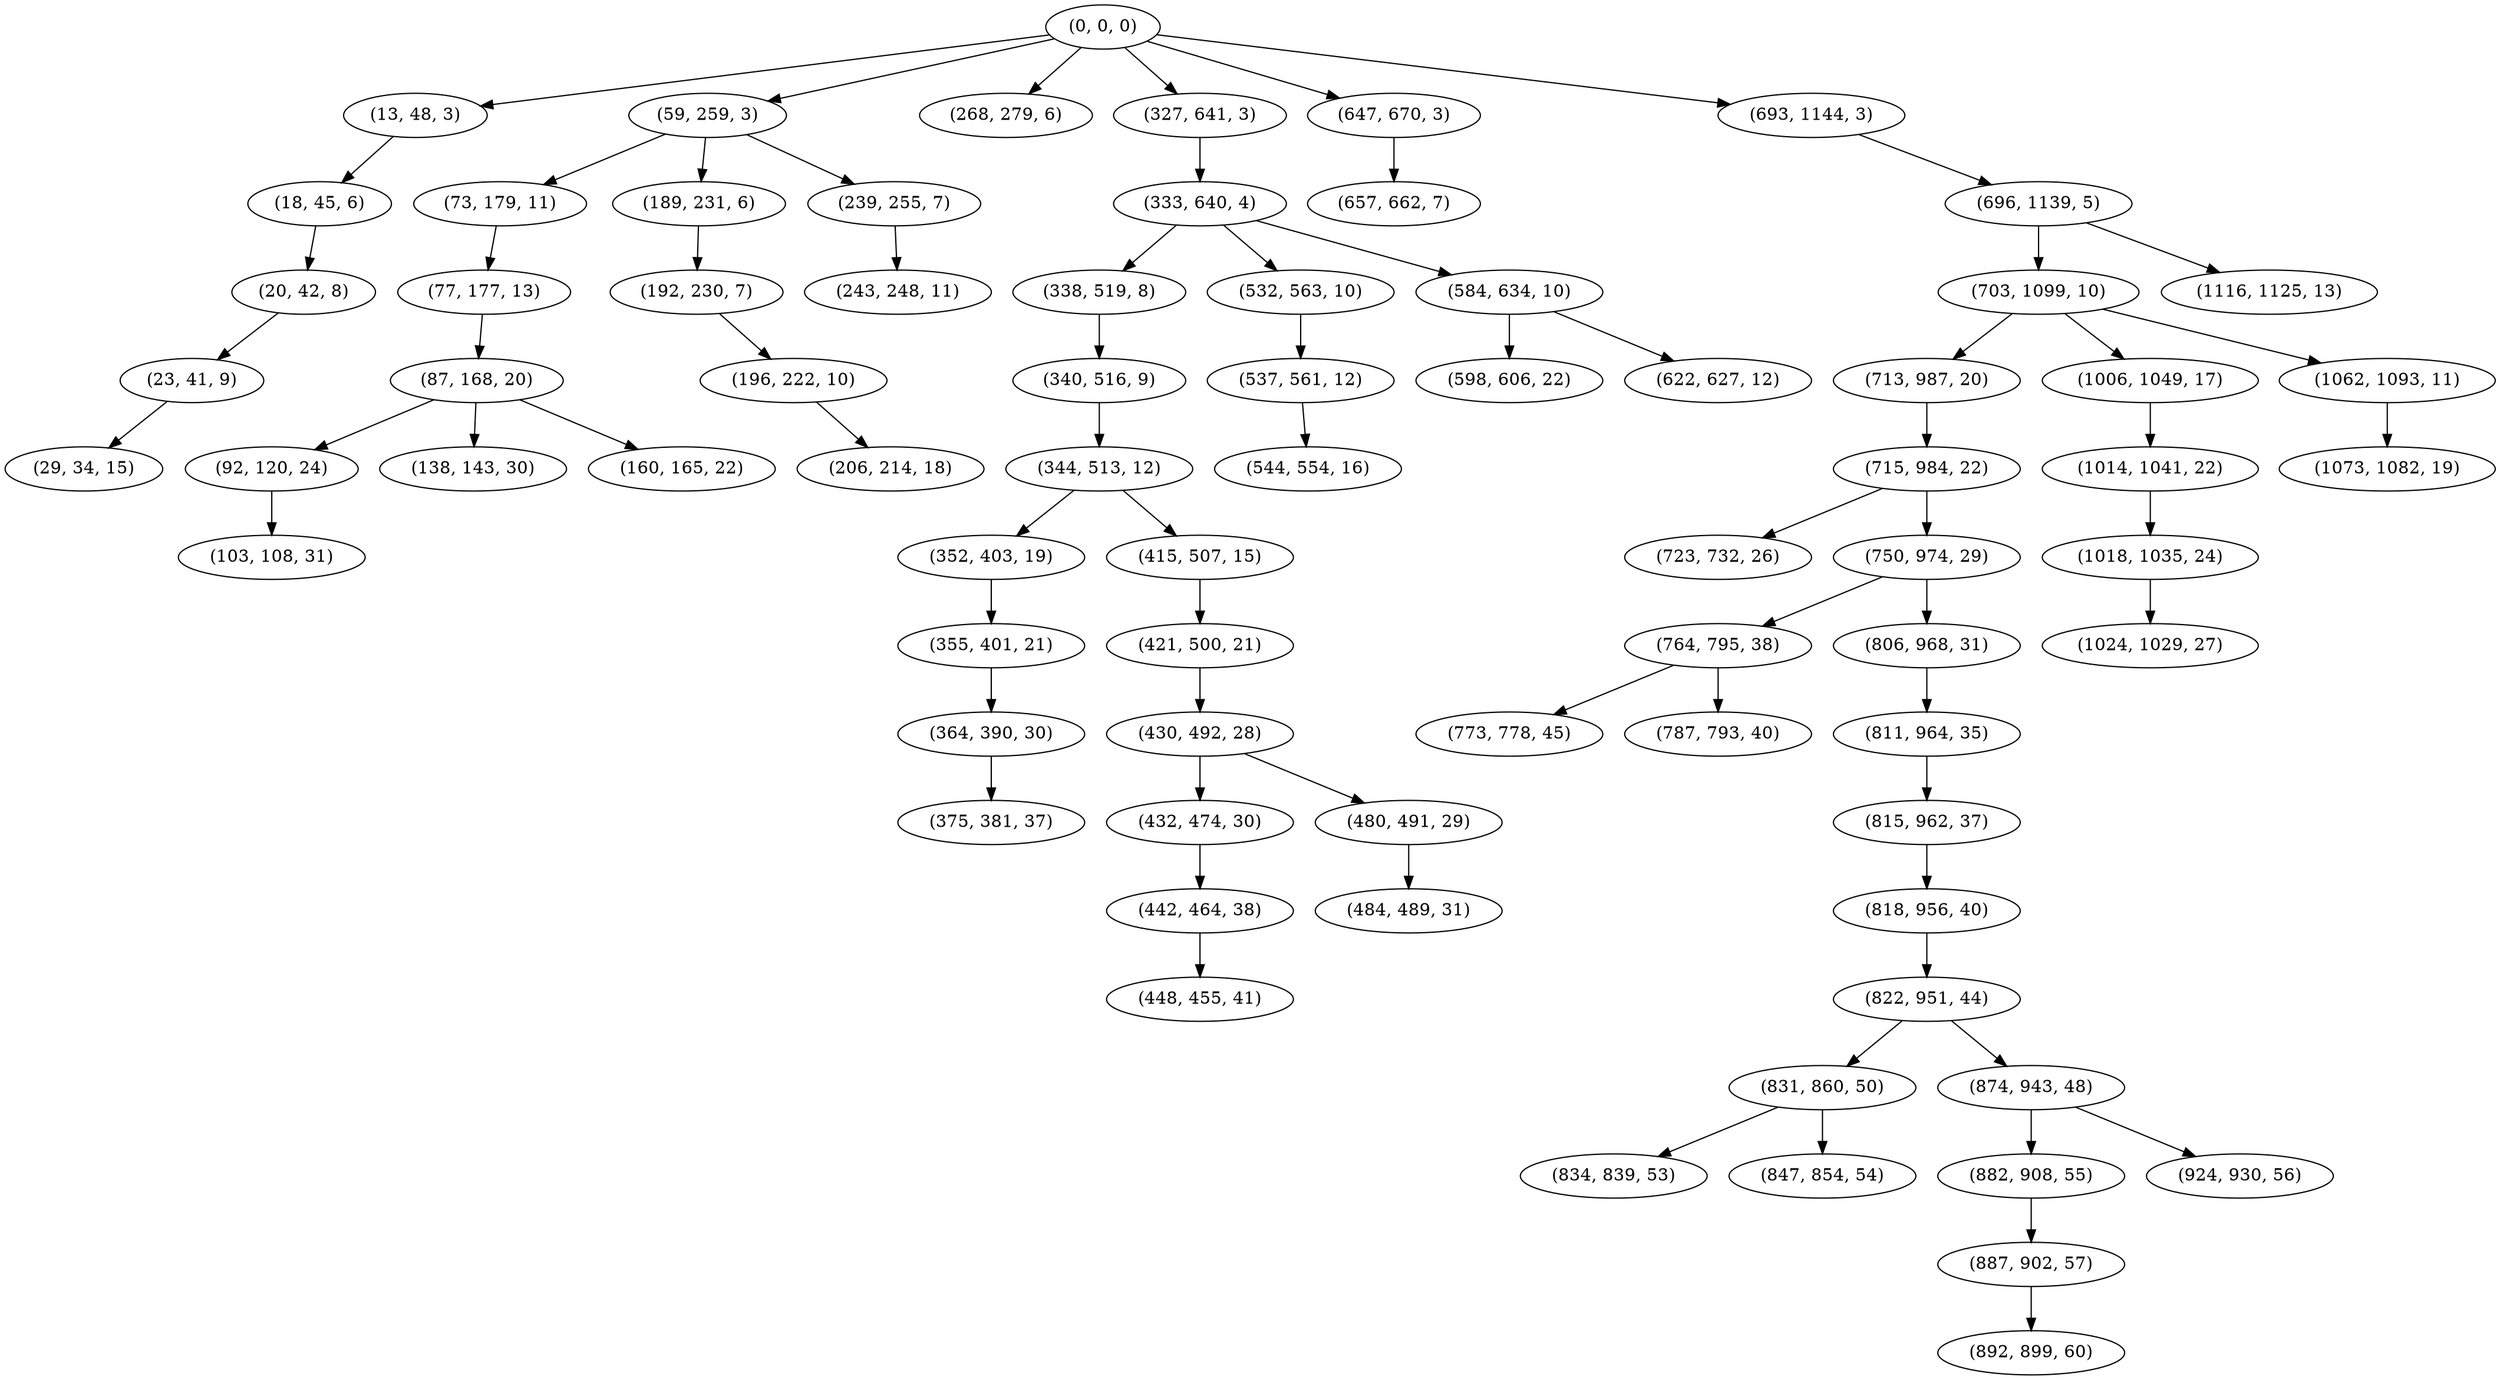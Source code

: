 digraph tree {
    "(0, 0, 0)";
    "(13, 48, 3)";
    "(18, 45, 6)";
    "(20, 42, 8)";
    "(23, 41, 9)";
    "(29, 34, 15)";
    "(59, 259, 3)";
    "(73, 179, 11)";
    "(77, 177, 13)";
    "(87, 168, 20)";
    "(92, 120, 24)";
    "(103, 108, 31)";
    "(138, 143, 30)";
    "(160, 165, 22)";
    "(189, 231, 6)";
    "(192, 230, 7)";
    "(196, 222, 10)";
    "(206, 214, 18)";
    "(239, 255, 7)";
    "(243, 248, 11)";
    "(268, 279, 6)";
    "(327, 641, 3)";
    "(333, 640, 4)";
    "(338, 519, 8)";
    "(340, 516, 9)";
    "(344, 513, 12)";
    "(352, 403, 19)";
    "(355, 401, 21)";
    "(364, 390, 30)";
    "(375, 381, 37)";
    "(415, 507, 15)";
    "(421, 500, 21)";
    "(430, 492, 28)";
    "(432, 474, 30)";
    "(442, 464, 38)";
    "(448, 455, 41)";
    "(480, 491, 29)";
    "(484, 489, 31)";
    "(532, 563, 10)";
    "(537, 561, 12)";
    "(544, 554, 16)";
    "(584, 634, 10)";
    "(598, 606, 22)";
    "(622, 627, 12)";
    "(647, 670, 3)";
    "(657, 662, 7)";
    "(693, 1144, 3)";
    "(696, 1139, 5)";
    "(703, 1099, 10)";
    "(713, 987, 20)";
    "(715, 984, 22)";
    "(723, 732, 26)";
    "(750, 974, 29)";
    "(764, 795, 38)";
    "(773, 778, 45)";
    "(787, 793, 40)";
    "(806, 968, 31)";
    "(811, 964, 35)";
    "(815, 962, 37)";
    "(818, 956, 40)";
    "(822, 951, 44)";
    "(831, 860, 50)";
    "(834, 839, 53)";
    "(847, 854, 54)";
    "(874, 943, 48)";
    "(882, 908, 55)";
    "(887, 902, 57)";
    "(892, 899, 60)";
    "(924, 930, 56)";
    "(1006, 1049, 17)";
    "(1014, 1041, 22)";
    "(1018, 1035, 24)";
    "(1024, 1029, 27)";
    "(1062, 1093, 11)";
    "(1073, 1082, 19)";
    "(1116, 1125, 13)";
    "(0, 0, 0)" -> "(13, 48, 3)";
    "(0, 0, 0)" -> "(59, 259, 3)";
    "(0, 0, 0)" -> "(268, 279, 6)";
    "(0, 0, 0)" -> "(327, 641, 3)";
    "(0, 0, 0)" -> "(647, 670, 3)";
    "(0, 0, 0)" -> "(693, 1144, 3)";
    "(13, 48, 3)" -> "(18, 45, 6)";
    "(18, 45, 6)" -> "(20, 42, 8)";
    "(20, 42, 8)" -> "(23, 41, 9)";
    "(23, 41, 9)" -> "(29, 34, 15)";
    "(59, 259, 3)" -> "(73, 179, 11)";
    "(59, 259, 3)" -> "(189, 231, 6)";
    "(59, 259, 3)" -> "(239, 255, 7)";
    "(73, 179, 11)" -> "(77, 177, 13)";
    "(77, 177, 13)" -> "(87, 168, 20)";
    "(87, 168, 20)" -> "(92, 120, 24)";
    "(87, 168, 20)" -> "(138, 143, 30)";
    "(87, 168, 20)" -> "(160, 165, 22)";
    "(92, 120, 24)" -> "(103, 108, 31)";
    "(189, 231, 6)" -> "(192, 230, 7)";
    "(192, 230, 7)" -> "(196, 222, 10)";
    "(196, 222, 10)" -> "(206, 214, 18)";
    "(239, 255, 7)" -> "(243, 248, 11)";
    "(327, 641, 3)" -> "(333, 640, 4)";
    "(333, 640, 4)" -> "(338, 519, 8)";
    "(333, 640, 4)" -> "(532, 563, 10)";
    "(333, 640, 4)" -> "(584, 634, 10)";
    "(338, 519, 8)" -> "(340, 516, 9)";
    "(340, 516, 9)" -> "(344, 513, 12)";
    "(344, 513, 12)" -> "(352, 403, 19)";
    "(344, 513, 12)" -> "(415, 507, 15)";
    "(352, 403, 19)" -> "(355, 401, 21)";
    "(355, 401, 21)" -> "(364, 390, 30)";
    "(364, 390, 30)" -> "(375, 381, 37)";
    "(415, 507, 15)" -> "(421, 500, 21)";
    "(421, 500, 21)" -> "(430, 492, 28)";
    "(430, 492, 28)" -> "(432, 474, 30)";
    "(430, 492, 28)" -> "(480, 491, 29)";
    "(432, 474, 30)" -> "(442, 464, 38)";
    "(442, 464, 38)" -> "(448, 455, 41)";
    "(480, 491, 29)" -> "(484, 489, 31)";
    "(532, 563, 10)" -> "(537, 561, 12)";
    "(537, 561, 12)" -> "(544, 554, 16)";
    "(584, 634, 10)" -> "(598, 606, 22)";
    "(584, 634, 10)" -> "(622, 627, 12)";
    "(647, 670, 3)" -> "(657, 662, 7)";
    "(693, 1144, 3)" -> "(696, 1139, 5)";
    "(696, 1139, 5)" -> "(703, 1099, 10)";
    "(696, 1139, 5)" -> "(1116, 1125, 13)";
    "(703, 1099, 10)" -> "(713, 987, 20)";
    "(703, 1099, 10)" -> "(1006, 1049, 17)";
    "(703, 1099, 10)" -> "(1062, 1093, 11)";
    "(713, 987, 20)" -> "(715, 984, 22)";
    "(715, 984, 22)" -> "(723, 732, 26)";
    "(715, 984, 22)" -> "(750, 974, 29)";
    "(750, 974, 29)" -> "(764, 795, 38)";
    "(750, 974, 29)" -> "(806, 968, 31)";
    "(764, 795, 38)" -> "(773, 778, 45)";
    "(764, 795, 38)" -> "(787, 793, 40)";
    "(806, 968, 31)" -> "(811, 964, 35)";
    "(811, 964, 35)" -> "(815, 962, 37)";
    "(815, 962, 37)" -> "(818, 956, 40)";
    "(818, 956, 40)" -> "(822, 951, 44)";
    "(822, 951, 44)" -> "(831, 860, 50)";
    "(822, 951, 44)" -> "(874, 943, 48)";
    "(831, 860, 50)" -> "(834, 839, 53)";
    "(831, 860, 50)" -> "(847, 854, 54)";
    "(874, 943, 48)" -> "(882, 908, 55)";
    "(874, 943, 48)" -> "(924, 930, 56)";
    "(882, 908, 55)" -> "(887, 902, 57)";
    "(887, 902, 57)" -> "(892, 899, 60)";
    "(1006, 1049, 17)" -> "(1014, 1041, 22)";
    "(1014, 1041, 22)" -> "(1018, 1035, 24)";
    "(1018, 1035, 24)" -> "(1024, 1029, 27)";
    "(1062, 1093, 11)" -> "(1073, 1082, 19)";
}
